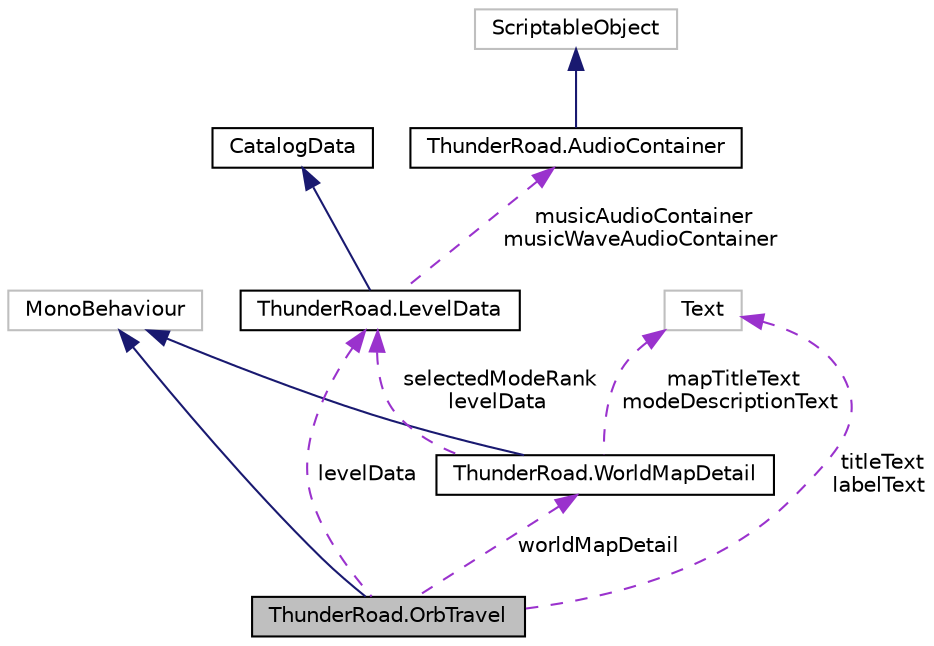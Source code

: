 digraph "ThunderRoad.OrbTravel"
{
 // LATEX_PDF_SIZE
  edge [fontname="Helvetica",fontsize="10",labelfontname="Helvetica",labelfontsize="10"];
  node [fontname="Helvetica",fontsize="10",shape=record];
  Node1 [label="ThunderRoad.OrbTravel",height=0.2,width=0.4,color="black", fillcolor="grey75", style="filled", fontcolor="black",tooltip="Class OrbTravel. Implements the UnityEngine.MonoBehaviour"];
  Node2 -> Node1 [dir="back",color="midnightblue",fontsize="10",style="solid",fontname="Helvetica"];
  Node2 [label="MonoBehaviour",height=0.2,width=0.4,color="grey75", fillcolor="white", style="filled",tooltip=" "];
  Node3 -> Node1 [dir="back",color="darkorchid3",fontsize="10",style="dashed",label=" worldMapDetail" ,fontname="Helvetica"];
  Node3 [label="ThunderRoad.WorldMapDetail",height=0.2,width=0.4,color="black", fillcolor="white", style="filled",URL="$class_thunder_road_1_1_world_map_detail.html",tooltip="Class WorldMapDetail. Implements the UnityEngine.MonoBehaviour"];
  Node2 -> Node3 [dir="back",color="midnightblue",fontsize="10",style="solid",fontname="Helvetica"];
  Node4 -> Node3 [dir="back",color="darkorchid3",fontsize="10",style="dashed",label=" selectedModeRank\nlevelData" ,fontname="Helvetica"];
  Node4 [label="ThunderRoad.LevelData",height=0.2,width=0.4,color="black", fillcolor="white", style="filled",URL="$class_thunder_road_1_1_level_data.html",tooltip="Class LevelData. Implements the ThunderRoad.CatalogData"];
  Node5 -> Node4 [dir="back",color="midnightblue",fontsize="10",style="solid",fontname="Helvetica"];
  Node5 [label="CatalogData",height=0.2,width=0.4,color="black", fillcolor="white", style="filled",URL="$class_thunder_road_1_1_catalog_data.html",tooltip="Class CatalogData."];
  Node6 -> Node4 [dir="back",color="darkorchid3",fontsize="10",style="dashed",label=" musicAudioContainer\nmusicWaveAudioContainer" ,fontname="Helvetica"];
  Node6 [label="ThunderRoad.AudioContainer",height=0.2,width=0.4,color="black", fillcolor="white", style="filled",URL="$class_thunder_road_1_1_audio_container.html",tooltip="Class AudioContainer. Implements the UnityEngine.ScriptableObject"];
  Node7 -> Node6 [dir="back",color="midnightblue",fontsize="10",style="solid",fontname="Helvetica"];
  Node7 [label="ScriptableObject",height=0.2,width=0.4,color="grey75", fillcolor="white", style="filled",tooltip=" "];
  Node8 -> Node3 [dir="back",color="darkorchid3",fontsize="10",style="dashed",label=" mapTitleText\nmodeDescriptionText" ,fontname="Helvetica"];
  Node8 [label="Text",height=0.2,width=0.4,color="grey75", fillcolor="white", style="filled",tooltip=" "];
  Node4 -> Node1 [dir="back",color="darkorchid3",fontsize="10",style="dashed",label=" levelData" ,fontname="Helvetica"];
  Node8 -> Node1 [dir="back",color="darkorchid3",fontsize="10",style="dashed",label=" titleText\nlabelText" ,fontname="Helvetica"];
}
